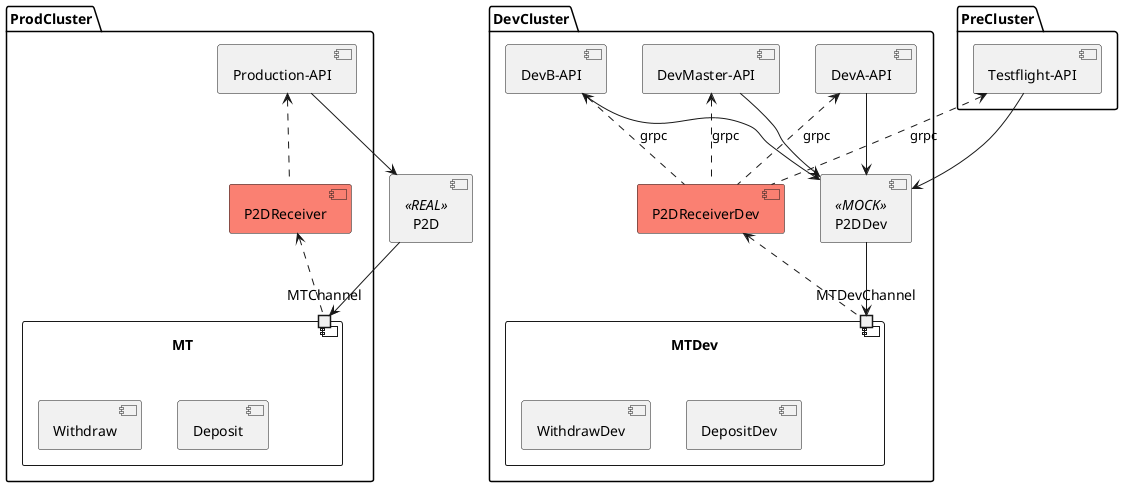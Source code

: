 @startuml dev-and-prod-p2d-1mt

package DevCluster {

    component MTDev {
        port MTDevChannel
        component [DepositDev]
        component [WithdrawDev]
    }

    [DevMaster-API]
    [DevA-API]
    [DevB-API]

    [P2DDev] <<MOCK>>
    [P2DReceiverDev] #Salmon
}
[DevMaster-API] --> [P2DDev]
[DevA-API] --> [P2DDev]
[DevB-API] --> [P2DDev]

[P2DDev] --> [MTDevChannel]
[MTDevChannel] .u.> [P2DReceiverDev]

[P2DReceiverDev] .u.> [DevMaster-API] : grpc
[P2DReceiverDev] .u.> [DevA-API] : grpc
[P2DReceiverDev] .u.> [DevB-API] : grpc

package PreCluster {
    [Testflight-API]
}
[Testflight-API] --> [P2DDev]
[P2DReceiverDev] .u.> [Testflight-API] : grpc

package ProdCluster {

    component MT {
        port MTChannel
        component [Deposit]
        component [Withdraw]
    }

    [Production-API]
    [P2DReceiver] #Salmon
}

[P2D] <<REAL>>

[Production-API] -> [P2D]
[P2D] --> [MTChannel]
[MTChannel] .u.> [P2DReceiver]
[P2DReceiver] .u.> [Production-API]

@enduml